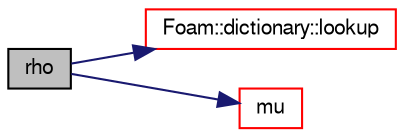 digraph "rho"
{
  bgcolor="transparent";
  edge [fontname="FreeSans",fontsize="10",labelfontname="FreeSans",labelfontsize="10"];
  node [fontname="FreeSans",fontsize="10",shape=record];
  rankdir="LR";
  Node19 [label="rho",height=0.2,width=0.4,color="black", fillcolor="grey75", style="filled", fontcolor="black"];
  Node19 -> Node20 [color="midnightblue",fontsize="10",style="solid",fontname="FreeSans"];
  Node20 [label="Foam::dictionary::lookup",height=0.2,width=0.4,color="red",URL="$a26014.html#a6a0727fa523e48977e27348663def509",tooltip="Find and return an entry data stream. "];
  Node19 -> Node322 [color="midnightblue",fontsize="10",style="solid",fontname="FreeSans"];
  Node322 [label="mu",height=0.2,width=0.4,color="red",URL="$a29054.html#a9d258ba15a8fa1c64c1886f49a6b27d6",tooltip="Return dynamic viscosity [Pa.s]. "];
}

